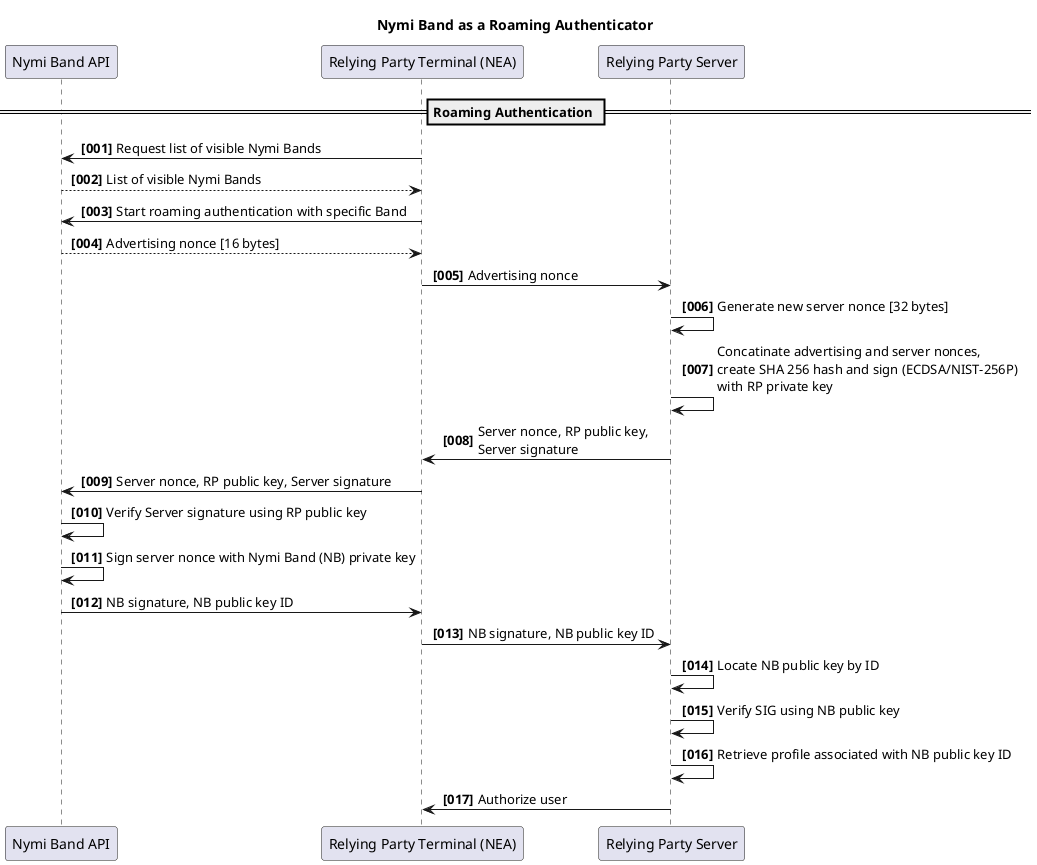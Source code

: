 @startuml
autonumber "<b> [000]"
participant "Nymi Band API" as Nymi
participant "Relying Party Terminal (NEA)" as Terminal
participant "Relying Party Server" as Server

title Nymi Band as a Roaming Authenticator

== Roaming Authentication ==
Terminal -> Nymi: Request list of visible Nymi Bands
Nymi --> Terminal: List of visible Nymi Bands
Terminal -> Nymi: Start roaming authentication with specific Band
Nymi --> Terminal: Advertising nonce [16 bytes]
Terminal -> Server: Advertising nonce
Server -> Server:  Generate new server nonce [32 bytes]
Server -> Server: Concatinate advertising and server nonces,  \ncreate SHA 256 hash and sign (ECDSA/NIST-256P)  \nwith RP private key
Server -> Terminal: Server nonce, RP public key, \nServer signature
Terminal -> Nymi: Server nonce, RP public key, Server signature
Nymi -> Nymi: Verify Server signature using RP public key
Nymi -> Nymi: Sign server nonce with Nymi Band (NB) private key
Nymi -> Terminal: NB signature, NB public key ID
Terminal -> Server: NB signature, NB public key ID
Server -> Server: Locate NB public key by ID
Server -> Server: Verify SIG using NB public key
Server -> Server: Retrieve profile associated with NB public key ID
Server -> Terminal: Authorize user

@enduml
